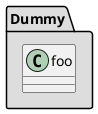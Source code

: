 {
  "sha1": "qvm54tszllxfc9thha7wf3idrn1upui",
  "insertion": {
    "when": "2024-06-04T17:28:42.948Z",
    "user": "plantuml@gmail.com"
  }
}
@startuml
namespace Dummy [[http://www.google.com {this is a tooltip on Dummy}]] #DDDDDD {
class foo
}
@enduml
